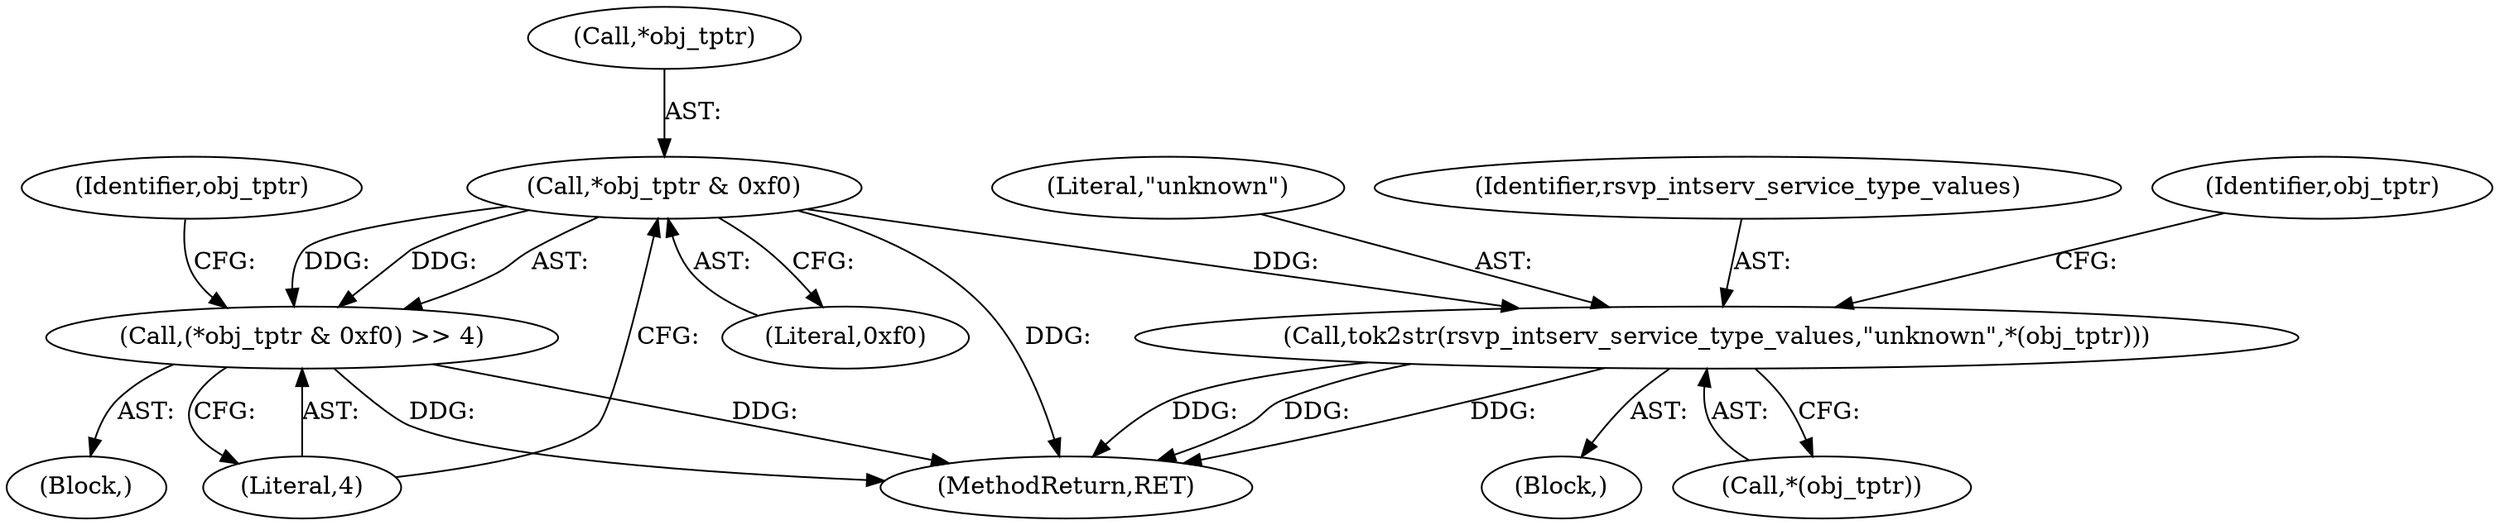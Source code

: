 digraph "0_tcpdump_289c672020280529fd382f3502efab7100d638ec@pointer" {
"1002046" [label="(Call,*obj_tptr & 0xf0)"];
"1002045" [label="(Call,(*obj_tptr & 0xf0) >> 4)"];
"1002084" [label="(Call,tok2str(rsvp_intserv_service_type_values,\"unknown\",*(obj_tptr)))"];
"1002085" [label="(Identifier,rsvp_intserv_service_type_values)"];
"1002054" [label="(Identifier,obj_tptr)"];
"1002084" [label="(Call,tok2str(rsvp_intserv_service_type_values,\"unknown\",*(obj_tptr)))"];
"1002083" [label="(Block,)"];
"1002044" [label="(Block,)"];
"1002045" [label="(Call,(*obj_tptr & 0xf0) >> 4)"];
"1002087" [label="(Call,*(obj_tptr))"];
"1002046" [label="(Call,*obj_tptr & 0xf0)"];
"1002091" [label="(Identifier,obj_tptr)"];
"1003409" [label="(MethodReturn,RET)"];
"1002050" [label="(Literal,4)"];
"1002086" [label="(Literal,\"unknown\")"];
"1002049" [label="(Literal,0xf0)"];
"1002047" [label="(Call,*obj_tptr)"];
"1002046" -> "1002045"  [label="AST: "];
"1002046" -> "1002049"  [label="CFG: "];
"1002047" -> "1002046"  [label="AST: "];
"1002049" -> "1002046"  [label="AST: "];
"1002050" -> "1002046"  [label="CFG: "];
"1002046" -> "1003409"  [label="DDG: "];
"1002046" -> "1002045"  [label="DDG: "];
"1002046" -> "1002045"  [label="DDG: "];
"1002046" -> "1002084"  [label="DDG: "];
"1002045" -> "1002044"  [label="AST: "];
"1002045" -> "1002050"  [label="CFG: "];
"1002050" -> "1002045"  [label="AST: "];
"1002054" -> "1002045"  [label="CFG: "];
"1002045" -> "1003409"  [label="DDG: "];
"1002045" -> "1003409"  [label="DDG: "];
"1002084" -> "1002083"  [label="AST: "];
"1002084" -> "1002087"  [label="CFG: "];
"1002085" -> "1002084"  [label="AST: "];
"1002086" -> "1002084"  [label="AST: "];
"1002087" -> "1002084"  [label="AST: "];
"1002091" -> "1002084"  [label="CFG: "];
"1002084" -> "1003409"  [label="DDG: "];
"1002084" -> "1003409"  [label="DDG: "];
"1002084" -> "1003409"  [label="DDG: "];
}
